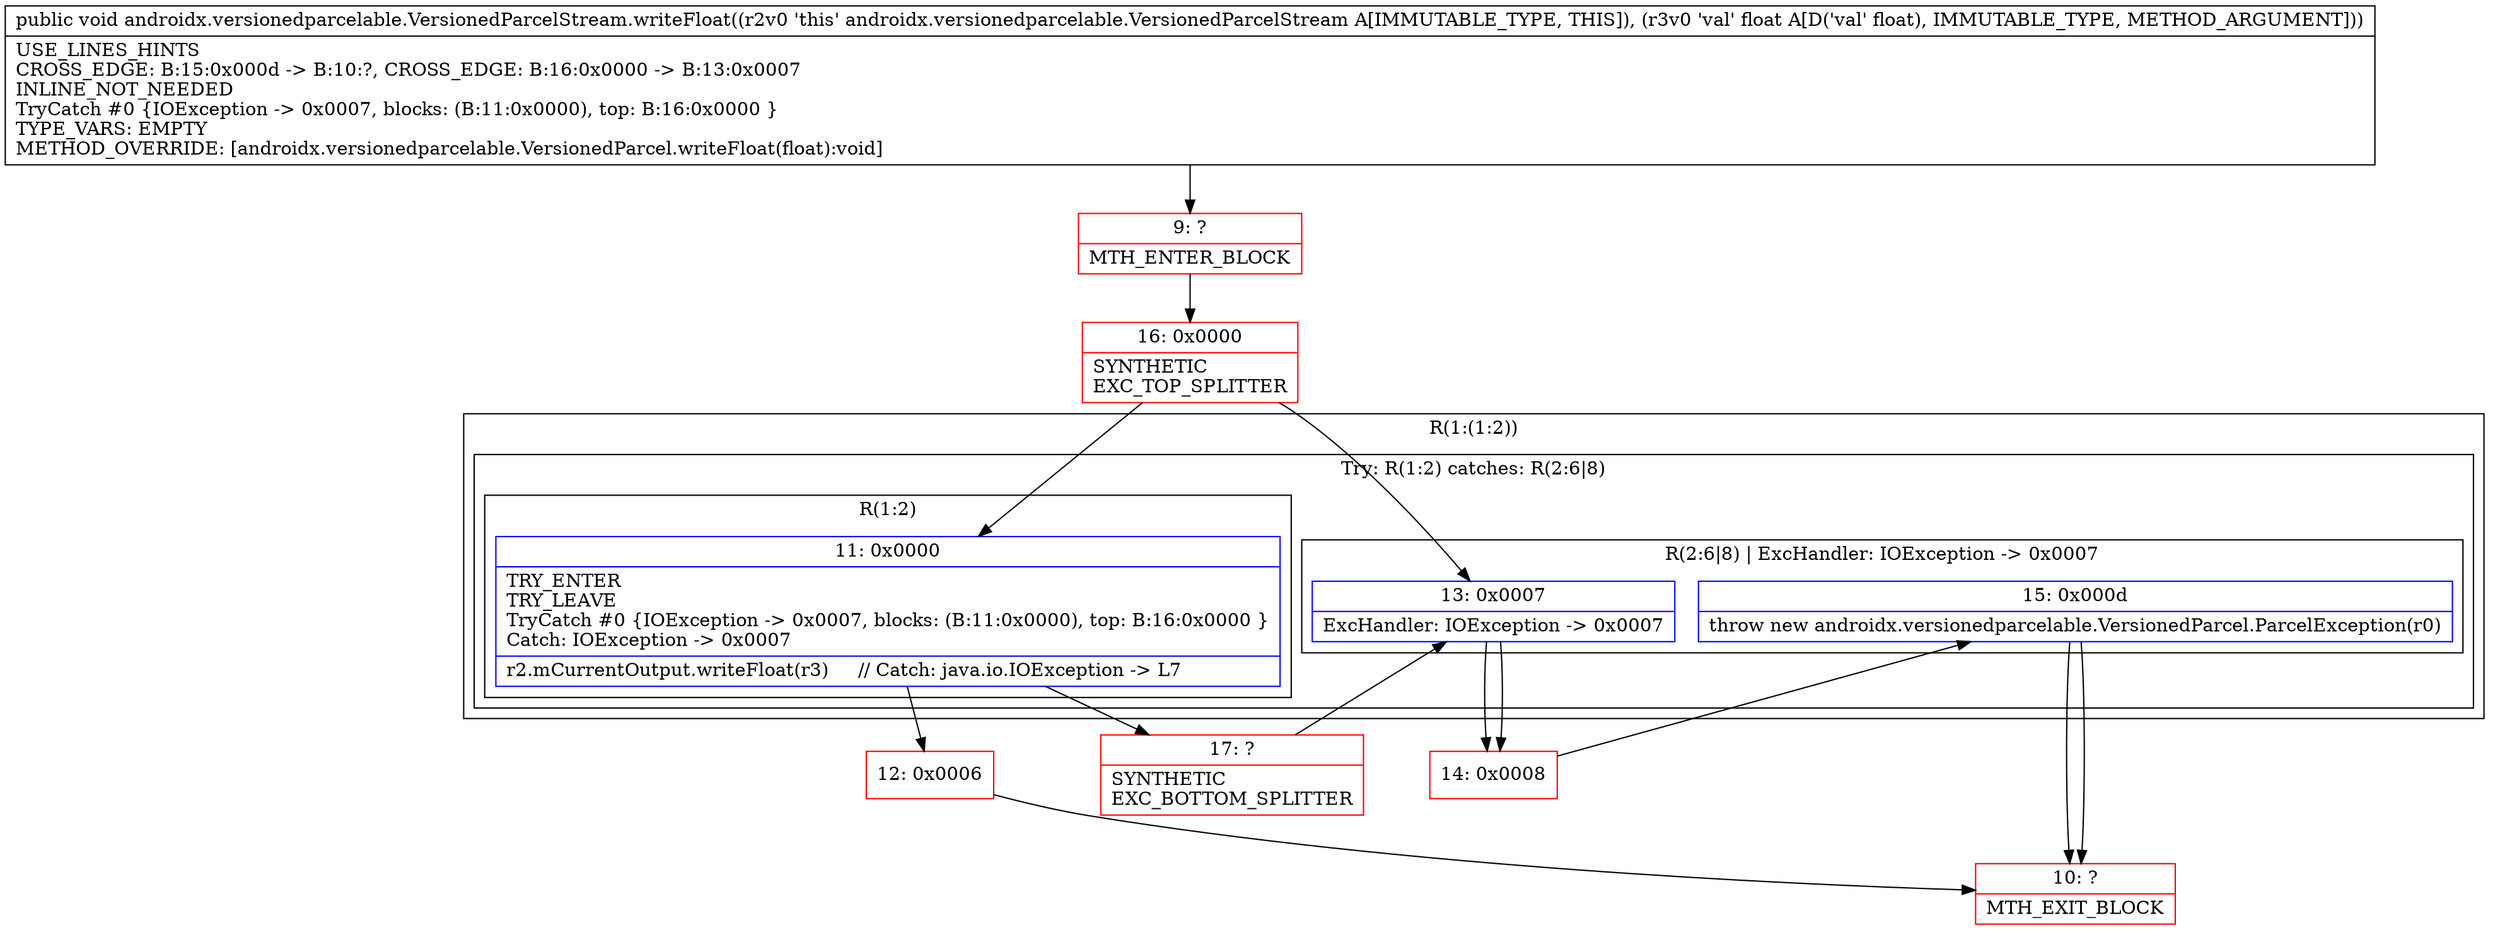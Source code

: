 digraph "CFG forandroidx.versionedparcelable.VersionedParcelStream.writeFloat(F)V" {
subgraph cluster_Region_1430686826 {
label = "R(1:(1:2))";
node [shape=record,color=blue];
subgraph cluster_TryCatchRegion_536620072 {
label = "Try: R(1:2) catches: R(2:6|8)";
node [shape=record,color=blue];
subgraph cluster_Region_1536036715 {
label = "R(1:2)";
node [shape=record,color=blue];
Node_11 [shape=record,label="{11\:\ 0x0000|TRY_ENTER\lTRY_LEAVE\lTryCatch #0 \{IOException \-\> 0x0007, blocks: (B:11:0x0000), top: B:16:0x0000 \}\lCatch: IOException \-\> 0x0007\l|r2.mCurrentOutput.writeFloat(r3)     \/\/ Catch: java.io.IOException \-\> L7\l}"];
}
subgraph cluster_Region_2072809953 {
label = "R(2:6|8) | ExcHandler: IOException \-\> 0x0007\l";
node [shape=record,color=blue];
Node_13 [shape=record,label="{13\:\ 0x0007|ExcHandler: IOException \-\> 0x0007\l}"];
Node_15 [shape=record,label="{15\:\ 0x000d|throw new androidx.versionedparcelable.VersionedParcel.ParcelException(r0)\l}"];
}
}
}
subgraph cluster_Region_2072809953 {
label = "R(2:6|8) | ExcHandler: IOException \-\> 0x0007\l";
node [shape=record,color=blue];
Node_13 [shape=record,label="{13\:\ 0x0007|ExcHandler: IOException \-\> 0x0007\l}"];
Node_15 [shape=record,label="{15\:\ 0x000d|throw new androidx.versionedparcelable.VersionedParcel.ParcelException(r0)\l}"];
}
Node_9 [shape=record,color=red,label="{9\:\ ?|MTH_ENTER_BLOCK\l}"];
Node_16 [shape=record,color=red,label="{16\:\ 0x0000|SYNTHETIC\lEXC_TOP_SPLITTER\l}"];
Node_12 [shape=record,color=red,label="{12\:\ 0x0006}"];
Node_10 [shape=record,color=red,label="{10\:\ ?|MTH_EXIT_BLOCK\l}"];
Node_17 [shape=record,color=red,label="{17\:\ ?|SYNTHETIC\lEXC_BOTTOM_SPLITTER\l}"];
Node_14 [shape=record,color=red,label="{14\:\ 0x0008}"];
MethodNode[shape=record,label="{public void androidx.versionedparcelable.VersionedParcelStream.writeFloat((r2v0 'this' androidx.versionedparcelable.VersionedParcelStream A[IMMUTABLE_TYPE, THIS]), (r3v0 'val' float A[D('val' float), IMMUTABLE_TYPE, METHOD_ARGUMENT]))  | USE_LINES_HINTS\lCROSS_EDGE: B:15:0x000d \-\> B:10:?, CROSS_EDGE: B:16:0x0000 \-\> B:13:0x0007\lINLINE_NOT_NEEDED\lTryCatch #0 \{IOException \-\> 0x0007, blocks: (B:11:0x0000), top: B:16:0x0000 \}\lTYPE_VARS: EMPTY\lMETHOD_OVERRIDE: [androidx.versionedparcelable.VersionedParcel.writeFloat(float):void]\l}"];
MethodNode -> Node_9;Node_11 -> Node_12;
Node_11 -> Node_17;
Node_13 -> Node_14;
Node_15 -> Node_10;
Node_13 -> Node_14;
Node_15 -> Node_10;
Node_9 -> Node_16;
Node_16 -> Node_11;
Node_16 -> Node_13;
Node_12 -> Node_10;
Node_17 -> Node_13;
Node_14 -> Node_15;
}

